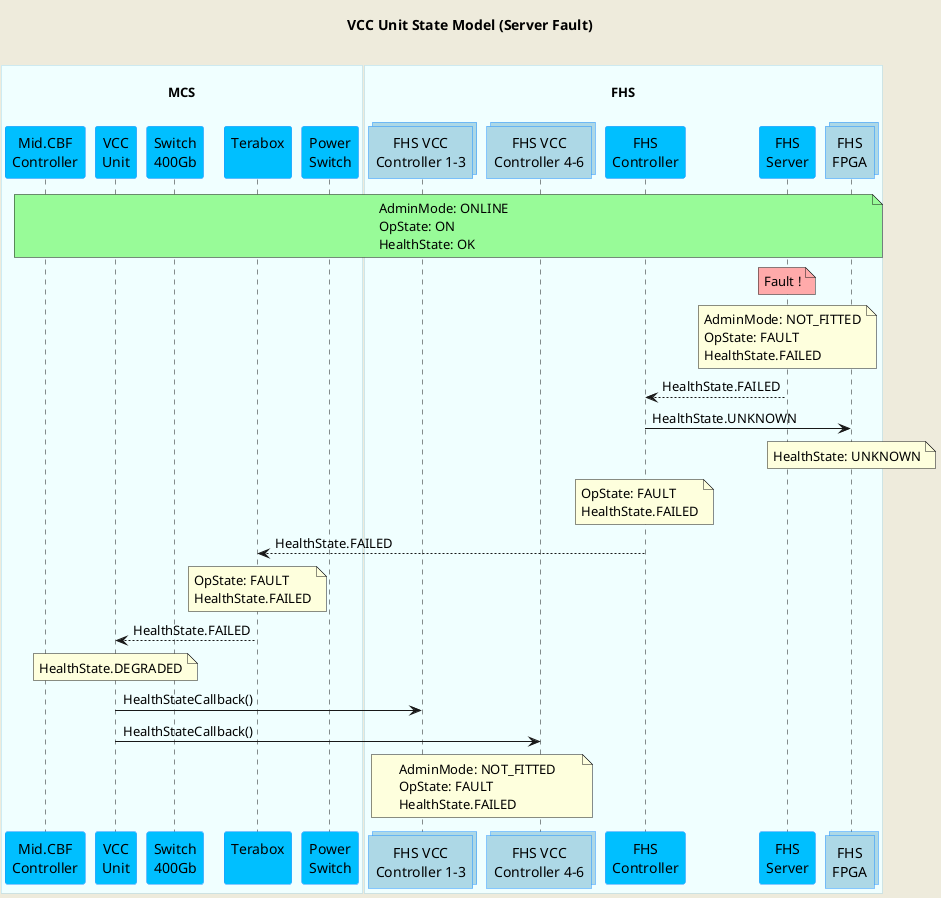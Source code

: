 @startuml
'https://plantuml.com/sequence-diagram
skinparam backgroundColor #EEEBDC
skinparam sequence {
ParticipantBorderColor DodgerBlue
ParticipantBackgroundColor DeepSkyBlue
ActorBorderColor DarkGreen
ActorBackgroundColor Green
BoxBorderColor LightBlue
BoxBackgroundColor #F0FFFF
}
skinparam collections {
  BackGroundColor LightBlue
  BorderColor DodgerBlue
}
skinparam database {
  BackgroundColor LightGreen
  BorderColor DarkGreen
}
title VCC Unit State Model (Server Fault)\n
' participant "LMC\n" as lmc #Thistle
box "\nMCS\n"
  participant "Mid.CBF\nController" as controller
  participant "VCC\nUnit" as vcc_unit
  participant "Switch\n400Gb" as switch
  participant "Terabox\n" as terabox
  participant "Power\nSwitch" as ps
end box
' participant "Local\nCache" as cache #Salmon
' participant "PDU\n" as pdu #Orange
' participant "FHS\nBMC" as fhs_bmc #Grey
' participant "FPGA\nBMC" as fpga_bmc #Grey
box "\nFHS\n"
    collections "FHS VCC\nController 1-3" as vcc_cont1
    collections "FHS VCC\nController 4-6" as vcc_cont2

    participant "FHS\nController" as fhs_cont
    participant "FHS\nServer" as fhs_cpu
    collections "FHS\nFPGA" as fhs_fpga
end box

note over controller, fhs_fpga #PaleGreen  : AdminMode: ONLINE\nOpState: ON\nHealthState: OK

note over fhs_cpu #FFAAAA        : Fault !
note over fhs_cpu                  : AdminMode: NOT_FITTED\nOpState: FAULT\nHealthState.FAILED

fhs_cont           <--  fhs_cpu    : HealthState.FAILED
fhs_cont           ->  fhs_fpga    : HealthState.UNKNOWN
note over fhs_fpga                 : HealthState: UNKNOWN
note over fhs_cont                 : OpState: FAULT\nHealthState.FAILED

terabox            <--  fhs_cont   : HealthState.FAILED
note over terabox                  : OpState: FAULT\nHealthState.FAILED
vcc_unit           <--  terabox    : HealthState.FAILED
note over vcc_unit                 : HealthState.DEGRADED
vcc_unit            ->  vcc_cont1  : HealthStateCallback()
vcc_unit            ->  vcc_cont2  : HealthStateCallback()
note over vcc_cont1, vcc_cont2     : AdminMode: NOT_FITTED\nOpState: FAULT\nHealthState.FAILED

' vcc_unit            <-  switch     : HealthState.OK
' vcc_unit            <-  ps         : HealthState.OK
' terabox             ->  terabox    : UpdateHealthState()
' fhs_cont            ->  fhs_cont   : UpdateHealthState()
' fhs_cont            <-  fhs_cpu    : HealthState.OK

' fhs_cont            <-  fhs_fpga2  : HealthState.OK


' vcc_unit            ->  vcc_cont1  : UpdateHealthState()
' vcc_unit            ->  vcc_cont2  : UpdateHealthState()
' note over fhs_cont                 : HealthState.DEGRADED
' note over terabox                  : HealthState.DEGRADED
' note over vcc_unit                 : HealthState.DEGRADED



@enduml